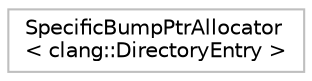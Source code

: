 digraph "Graphical Class Hierarchy"
{
 // LATEX_PDF_SIZE
  bgcolor="transparent";
  edge [fontname="Helvetica",fontsize="10",labelfontname="Helvetica",labelfontsize="10"];
  node [fontname="Helvetica",fontsize="10",shape=record];
  rankdir="LR";
  Node0 [label="SpecificBumpPtrAllocator\l\< clang::DirectoryEntry \>",height=0.2,width=0.4,color="grey75",tooltip=" "];
}
